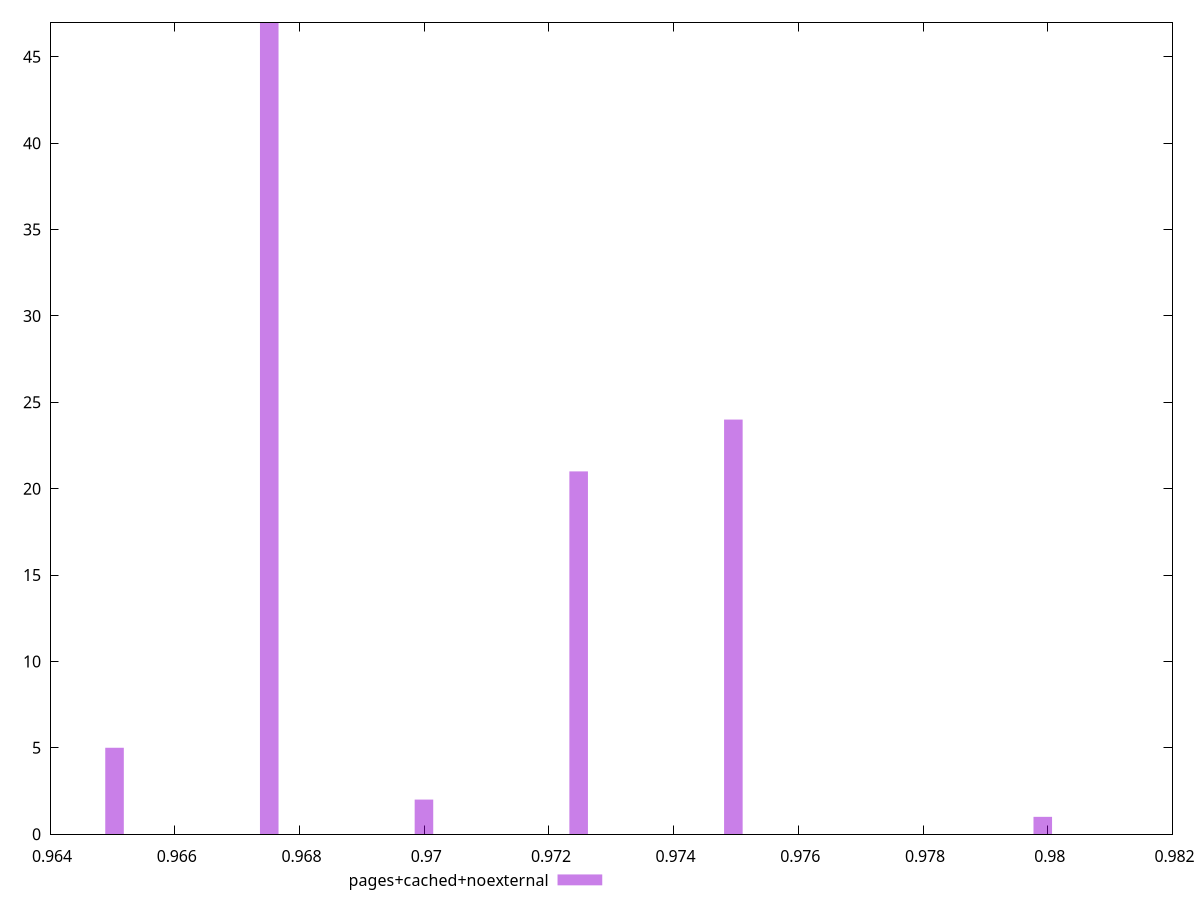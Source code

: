 $_pagesCachedNoexternal <<EOF
0.9675156744277607 47
0.9724772932709799 21
0.9699964838493703 2
0.9749581026925895 24
0.965034865006151 5
0.9799197215358089 1
EOF
$_pagesCachedNoexternalNojs <<EOF
EOF
set key outside below
set terminal pngcairo
set output "report_00005_2020-11-02T22-26-11.212Z/speed-index/speed-index_pages+cached+noexternal_pages+cached+noexternal+nojs+hist.png"
set boxwidth 0.0002976971305931575
set style fill transparent solid 0.5 noborder
set yrange [0:47]
plot $_pagesCachedNoexternal title "pages+cached+noexternal" with boxes ,$_pagesCachedNoexternalNojs title "pages+cached+noexternal+nojs" with boxes ,